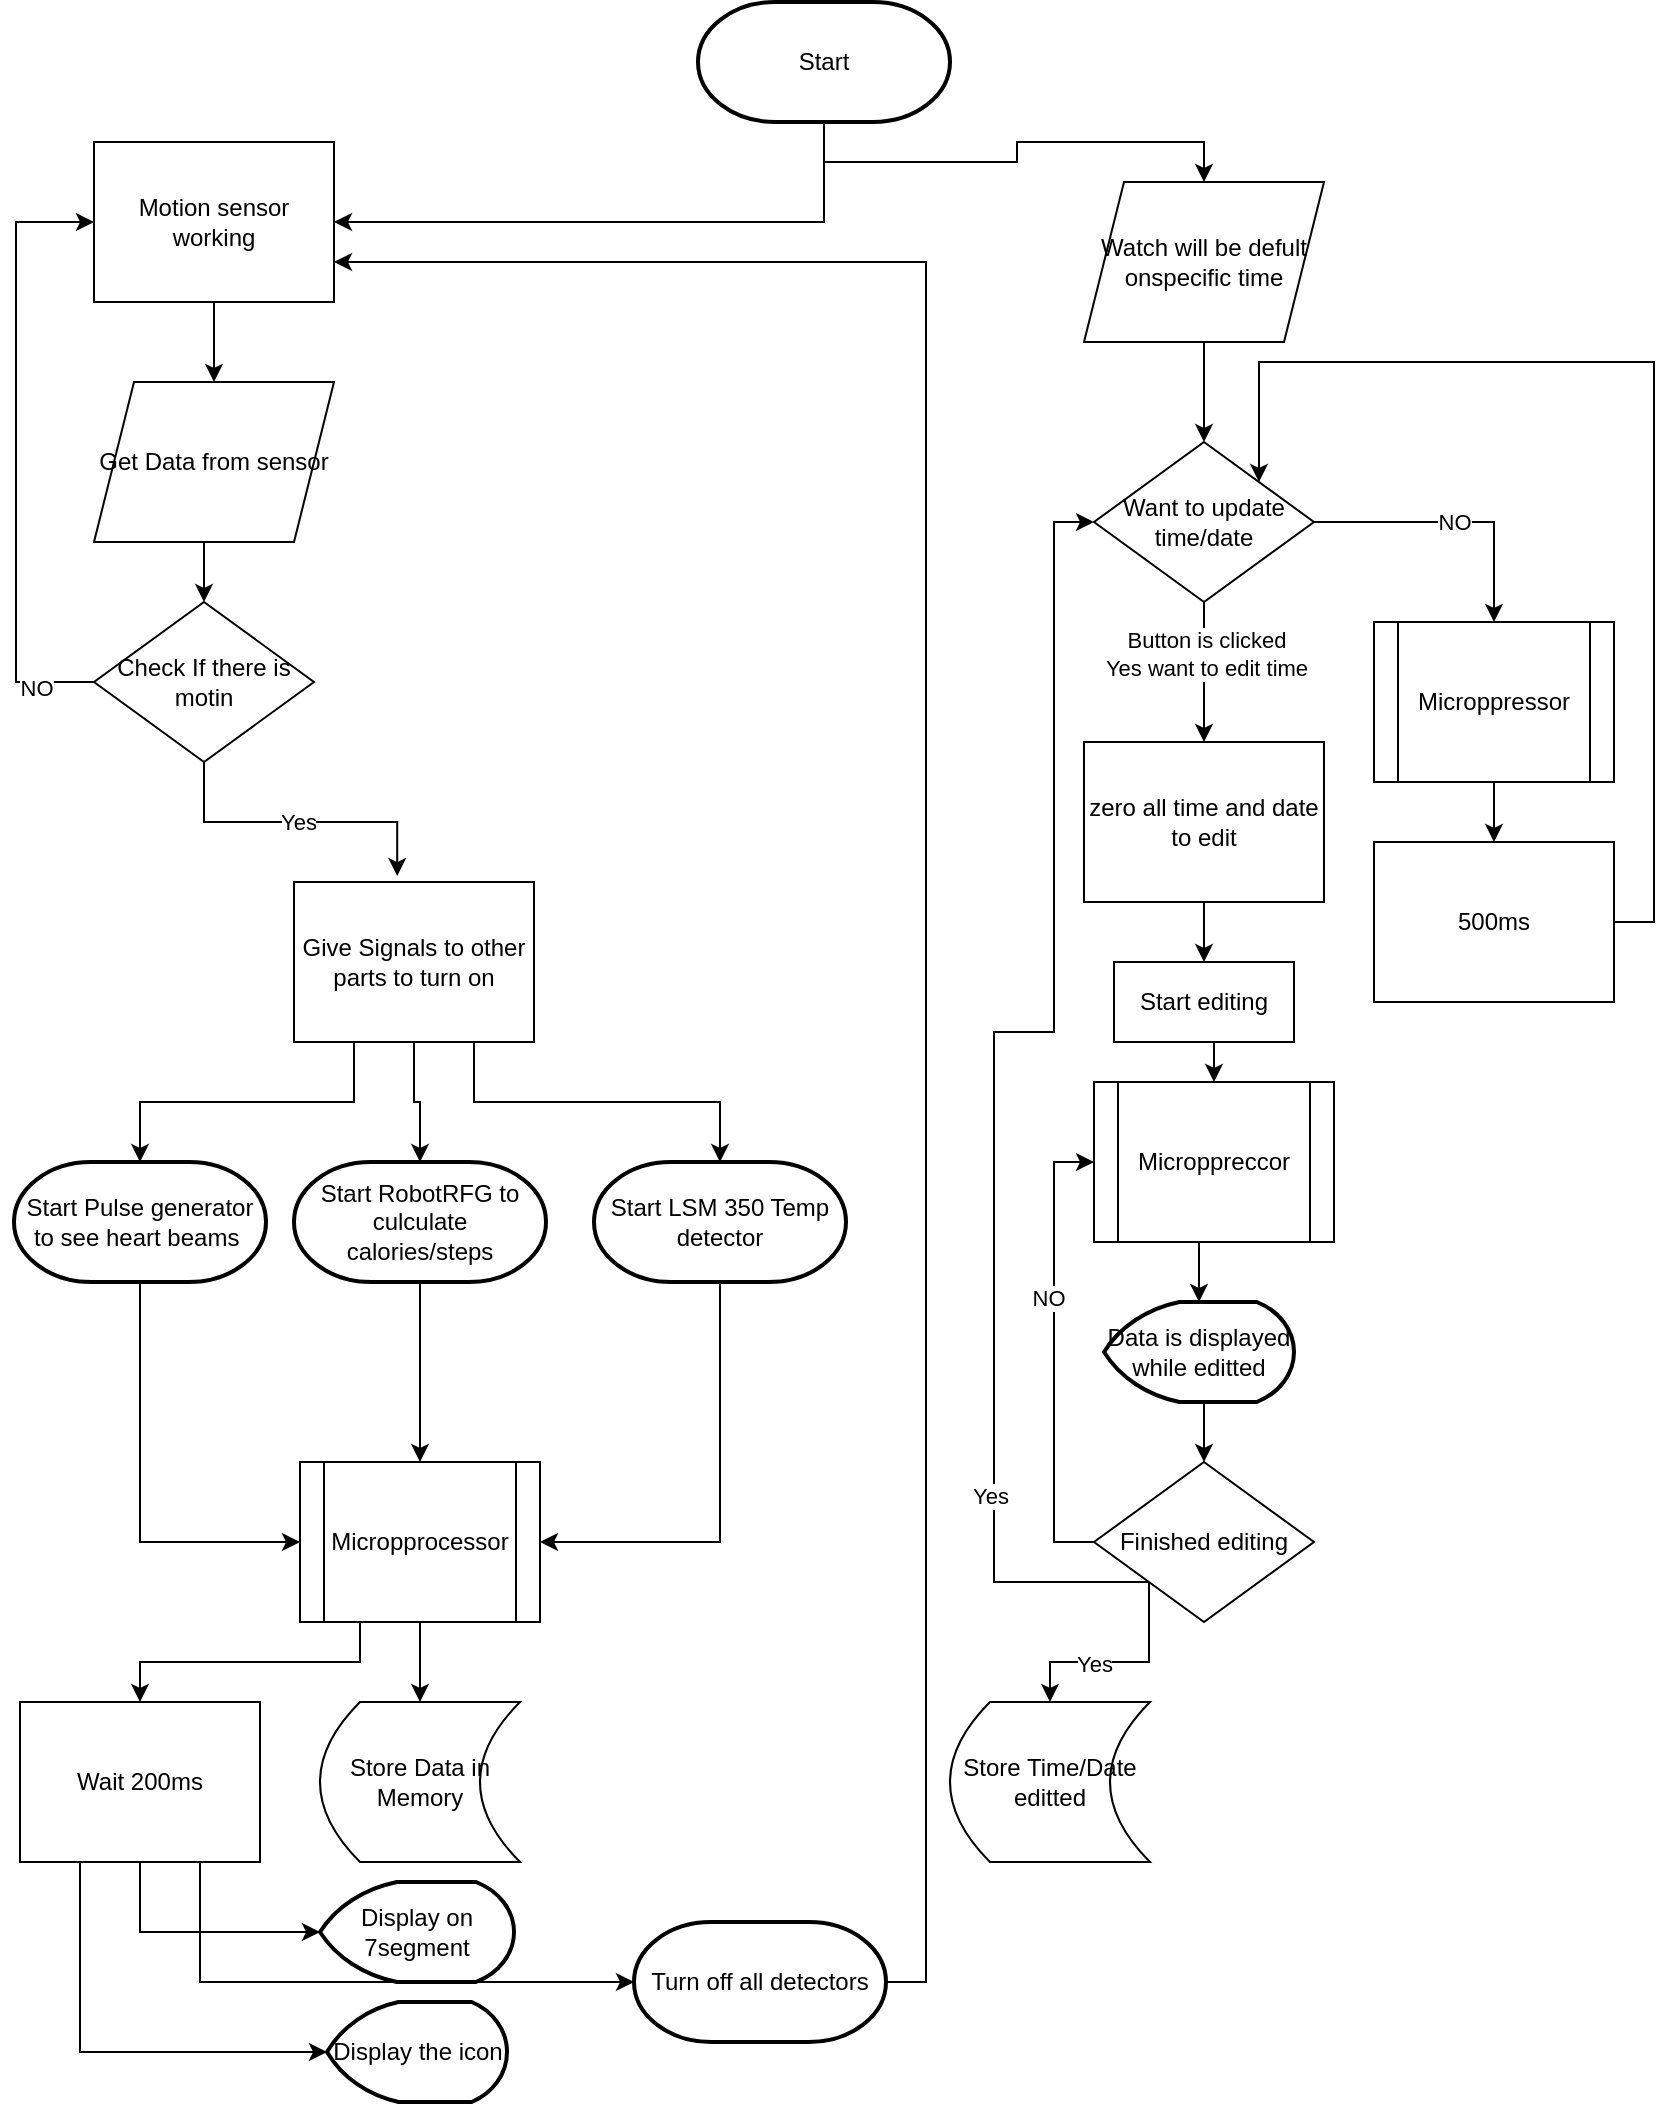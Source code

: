 <mxfile version="21.3.7" type="device">
  <diagram name="Page-1" id="T8hQwO85AfcDrDa6B6UH">
    <mxGraphModel dx="2625" dy="1288" grid="1" gridSize="10" guides="1" tooltips="1" connect="1" arrows="1" fold="1" page="1" pageScale="1" pageWidth="850" pageHeight="1100" math="0" shadow="0">
      <root>
        <mxCell id="0" />
        <mxCell id="1" parent="0" />
        <mxCell id="SdT0nF-kyyPHbocLw20B-12" style="edgeStyle=orthogonalEdgeStyle;rounded=0;orthogonalLoop=1;jettySize=auto;html=1;exitX=0.5;exitY=1;exitDx=0;exitDy=0;exitPerimeter=0;entryX=1;entryY=0.5;entryDx=0;entryDy=0;" edge="1" parent="1" source="SdT0nF-kyyPHbocLw20B-5" target="SdT0nF-kyyPHbocLw20B-8">
          <mxGeometry relative="1" as="geometry" />
        </mxCell>
        <mxCell id="SdT0nF-kyyPHbocLw20B-44" style="edgeStyle=orthogonalEdgeStyle;rounded=0;orthogonalLoop=1;jettySize=auto;html=1;exitX=0.5;exitY=1;exitDx=0;exitDy=0;exitPerimeter=0;" edge="1" parent="1" source="SdT0nF-kyyPHbocLw20B-5">
          <mxGeometry relative="1" as="geometry">
            <mxPoint x="425.333" y="70.667" as="targetPoint" />
          </mxGeometry>
        </mxCell>
        <mxCell id="SdT0nF-kyyPHbocLw20B-49" style="edgeStyle=orthogonalEdgeStyle;rounded=0;orthogonalLoop=1;jettySize=auto;html=1;exitX=0.5;exitY=1;exitDx=0;exitDy=0;exitPerimeter=0;entryX=0.5;entryY=0;entryDx=0;entryDy=0;" edge="1" parent="1" source="SdT0nF-kyyPHbocLw20B-5" target="SdT0nF-kyyPHbocLw20B-46">
          <mxGeometry relative="1" as="geometry" />
        </mxCell>
        <mxCell id="SdT0nF-kyyPHbocLw20B-5" value="Start" style="strokeWidth=2;html=1;shape=mxgraph.flowchart.terminator;whiteSpace=wrap;" vertex="1" parent="1">
          <mxGeometry x="362" y="10" width="126" height="60" as="geometry" />
        </mxCell>
        <mxCell id="SdT0nF-kyyPHbocLw20B-13" style="edgeStyle=orthogonalEdgeStyle;rounded=0;orthogonalLoop=1;jettySize=auto;html=1;exitX=0;exitY=0.5;exitDx=0;exitDy=0;entryX=0;entryY=0.5;entryDx=0;entryDy=0;" edge="1" parent="1" source="SdT0nF-kyyPHbocLw20B-7" target="SdT0nF-kyyPHbocLw20B-8">
          <mxGeometry relative="1" as="geometry">
            <mxPoint x="20" y="50" as="targetPoint" />
            <Array as="points">
              <mxPoint x="21" y="350" />
              <mxPoint x="21" y="120" />
            </Array>
          </mxGeometry>
        </mxCell>
        <mxCell id="SdT0nF-kyyPHbocLw20B-14" value="NO" style="edgeLabel;html=1;align=center;verticalAlign=middle;resizable=0;points=[];" vertex="1" connectable="0" parent="SdT0nF-kyyPHbocLw20B-13">
          <mxGeometry x="-0.809" y="3" relative="1" as="geometry">
            <mxPoint as="offset" />
          </mxGeometry>
        </mxCell>
        <mxCell id="SdT0nF-kyyPHbocLw20B-15" value="Yes" style="edgeStyle=orthogonalEdgeStyle;rounded=0;orthogonalLoop=1;jettySize=auto;html=1;exitX=0.5;exitY=1;exitDx=0;exitDy=0;entryX=0.43;entryY=-0.037;entryDx=0;entryDy=0;entryPerimeter=0;" edge="1" parent="1" source="SdT0nF-kyyPHbocLw20B-7" target="SdT0nF-kyyPHbocLw20B-18">
          <mxGeometry relative="1" as="geometry">
            <mxPoint x="213" y="450" as="targetPoint" />
          </mxGeometry>
        </mxCell>
        <mxCell id="SdT0nF-kyyPHbocLw20B-7" value="Check If there is motin" style="rhombus;whiteSpace=wrap;html=1;" vertex="1" parent="1">
          <mxGeometry x="60" y="310" width="110" height="80" as="geometry" />
        </mxCell>
        <mxCell id="SdT0nF-kyyPHbocLw20B-10" style="edgeStyle=orthogonalEdgeStyle;rounded=0;orthogonalLoop=1;jettySize=auto;html=1;exitX=0.5;exitY=1;exitDx=0;exitDy=0;entryX=0.5;entryY=0;entryDx=0;entryDy=0;" edge="1" parent="1" source="SdT0nF-kyyPHbocLw20B-8" target="SdT0nF-kyyPHbocLw20B-9">
          <mxGeometry relative="1" as="geometry" />
        </mxCell>
        <mxCell id="SdT0nF-kyyPHbocLw20B-8" value="Motion sensor working" style="rounded=0;whiteSpace=wrap;html=1;" vertex="1" parent="1">
          <mxGeometry x="60" y="80" width="120" height="80" as="geometry" />
        </mxCell>
        <mxCell id="SdT0nF-kyyPHbocLw20B-11" style="edgeStyle=orthogonalEdgeStyle;rounded=0;orthogonalLoop=1;jettySize=auto;html=1;exitX=0.5;exitY=1;exitDx=0;exitDy=0;entryX=0.5;entryY=0;entryDx=0;entryDy=0;" edge="1" parent="1" source="SdT0nF-kyyPHbocLw20B-9" target="SdT0nF-kyyPHbocLw20B-7">
          <mxGeometry relative="1" as="geometry" />
        </mxCell>
        <mxCell id="SdT0nF-kyyPHbocLw20B-9" value="Get Data from sensor" style="shape=parallelogram;perimeter=parallelogramPerimeter;whiteSpace=wrap;html=1;fixedSize=1;" vertex="1" parent="1">
          <mxGeometry x="60" y="200" width="120" height="80" as="geometry" />
        </mxCell>
        <mxCell id="SdT0nF-kyyPHbocLw20B-19" style="edgeStyle=orthogonalEdgeStyle;rounded=0;orthogonalLoop=1;jettySize=auto;html=1;exitX=0.25;exitY=1;exitDx=0;exitDy=0;entryX=0.5;entryY=0;entryDx=0;entryDy=0;entryPerimeter=0;" edge="1" parent="1" source="SdT0nF-kyyPHbocLw20B-18" target="SdT0nF-kyyPHbocLw20B-20">
          <mxGeometry relative="1" as="geometry">
            <mxPoint x="80" y="590" as="targetPoint" />
          </mxGeometry>
        </mxCell>
        <mxCell id="SdT0nF-kyyPHbocLw20B-22" style="edgeStyle=orthogonalEdgeStyle;rounded=0;orthogonalLoop=1;jettySize=auto;html=1;exitX=0.5;exitY=1;exitDx=0;exitDy=0;entryX=0.5;entryY=0;entryDx=0;entryDy=0;entryPerimeter=0;" edge="1" parent="1" source="SdT0nF-kyyPHbocLw20B-18" target="SdT0nF-kyyPHbocLw20B-21">
          <mxGeometry relative="1" as="geometry" />
        </mxCell>
        <mxCell id="SdT0nF-kyyPHbocLw20B-24" style="edgeStyle=orthogonalEdgeStyle;rounded=0;orthogonalLoop=1;jettySize=auto;html=1;exitX=0.75;exitY=1;exitDx=0;exitDy=0;entryX=0.5;entryY=0;entryDx=0;entryDy=0;entryPerimeter=0;" edge="1" parent="1" source="SdT0nF-kyyPHbocLw20B-18" target="SdT0nF-kyyPHbocLw20B-23">
          <mxGeometry relative="1" as="geometry" />
        </mxCell>
        <mxCell id="SdT0nF-kyyPHbocLw20B-18" value="Give Signals to other parts to turn on" style="rounded=0;whiteSpace=wrap;html=1;" vertex="1" parent="1">
          <mxGeometry x="160" y="450" width="120" height="80" as="geometry" />
        </mxCell>
        <mxCell id="SdT0nF-kyyPHbocLw20B-26" style="edgeStyle=orthogonalEdgeStyle;rounded=0;orthogonalLoop=1;jettySize=auto;html=1;exitX=0.5;exitY=1;exitDx=0;exitDy=0;exitPerimeter=0;entryX=0;entryY=0.5;entryDx=0;entryDy=0;" edge="1" parent="1" source="SdT0nF-kyyPHbocLw20B-20" target="SdT0nF-kyyPHbocLw20B-25">
          <mxGeometry relative="1" as="geometry" />
        </mxCell>
        <mxCell id="SdT0nF-kyyPHbocLw20B-20" value="Start Pulse generator&lt;br&gt;to see heart beams&amp;nbsp;" style="strokeWidth=2;html=1;shape=mxgraph.flowchart.terminator;whiteSpace=wrap;" vertex="1" parent="1">
          <mxGeometry x="20" y="590" width="126" height="60" as="geometry" />
        </mxCell>
        <mxCell id="SdT0nF-kyyPHbocLw20B-27" style="edgeStyle=orthogonalEdgeStyle;rounded=0;orthogonalLoop=1;jettySize=auto;html=1;exitX=0.5;exitY=1;exitDx=0;exitDy=0;exitPerimeter=0;entryX=0.5;entryY=0;entryDx=0;entryDy=0;" edge="1" parent="1" source="SdT0nF-kyyPHbocLw20B-21" target="SdT0nF-kyyPHbocLw20B-25">
          <mxGeometry relative="1" as="geometry" />
        </mxCell>
        <mxCell id="SdT0nF-kyyPHbocLw20B-21" value="Start RobotRFG to culculate calories/steps" style="strokeWidth=2;html=1;shape=mxgraph.flowchart.terminator;whiteSpace=wrap;" vertex="1" parent="1">
          <mxGeometry x="160" y="590" width="126" height="60" as="geometry" />
        </mxCell>
        <mxCell id="SdT0nF-kyyPHbocLw20B-28" style="edgeStyle=orthogonalEdgeStyle;rounded=0;orthogonalLoop=1;jettySize=auto;html=1;exitX=0.5;exitY=1;exitDx=0;exitDy=0;exitPerimeter=0;entryX=1;entryY=0.5;entryDx=0;entryDy=0;" edge="1" parent="1" source="SdT0nF-kyyPHbocLw20B-23" target="SdT0nF-kyyPHbocLw20B-25">
          <mxGeometry relative="1" as="geometry" />
        </mxCell>
        <mxCell id="SdT0nF-kyyPHbocLw20B-23" value="Start LSM 350 Temp detector" style="strokeWidth=2;html=1;shape=mxgraph.flowchart.terminator;whiteSpace=wrap;" vertex="1" parent="1">
          <mxGeometry x="310" y="590" width="126" height="60" as="geometry" />
        </mxCell>
        <mxCell id="SdT0nF-kyyPHbocLw20B-29" style="edgeStyle=orthogonalEdgeStyle;rounded=0;orthogonalLoop=1;jettySize=auto;html=1;exitX=0.5;exitY=1;exitDx=0;exitDy=0;" edge="1" parent="1" source="SdT0nF-kyyPHbocLw20B-25">
          <mxGeometry relative="1" as="geometry">
            <mxPoint x="223" y="860" as="targetPoint" />
          </mxGeometry>
        </mxCell>
        <mxCell id="SdT0nF-kyyPHbocLw20B-33" style="edgeStyle=orthogonalEdgeStyle;rounded=0;orthogonalLoop=1;jettySize=auto;html=1;exitX=0.25;exitY=1;exitDx=0;exitDy=0;entryX=0.5;entryY=0;entryDx=0;entryDy=0;" edge="1" parent="1" source="SdT0nF-kyyPHbocLw20B-25" target="SdT0nF-kyyPHbocLw20B-32">
          <mxGeometry relative="1" as="geometry" />
        </mxCell>
        <mxCell id="SdT0nF-kyyPHbocLw20B-25" value="Micropprocessor" style="shape=process;whiteSpace=wrap;html=1;backgroundOutline=1;" vertex="1" parent="1">
          <mxGeometry x="163" y="740" width="120" height="80" as="geometry" />
        </mxCell>
        <mxCell id="SdT0nF-kyyPHbocLw20B-30" value="Store Data in Memory" style="shape=dataStorage;whiteSpace=wrap;html=1;fixedSize=1;" vertex="1" parent="1">
          <mxGeometry x="173" y="860" width="100" height="80" as="geometry" />
        </mxCell>
        <mxCell id="SdT0nF-kyyPHbocLw20B-35" style="edgeStyle=orthogonalEdgeStyle;rounded=0;orthogonalLoop=1;jettySize=auto;html=1;exitX=0.5;exitY=1;exitDx=0;exitDy=0;entryX=0;entryY=0.5;entryDx=0;entryDy=0;entryPerimeter=0;" edge="1" parent="1" source="SdT0nF-kyyPHbocLw20B-32" target="SdT0nF-kyyPHbocLw20B-34">
          <mxGeometry relative="1" as="geometry" />
        </mxCell>
        <mxCell id="SdT0nF-kyyPHbocLw20B-37" style="edgeStyle=orthogonalEdgeStyle;rounded=0;orthogonalLoop=1;jettySize=auto;html=1;exitX=0.25;exitY=1;exitDx=0;exitDy=0;entryX=0;entryY=0.5;entryDx=0;entryDy=0;entryPerimeter=0;" edge="1" parent="1" source="SdT0nF-kyyPHbocLw20B-32" target="SdT0nF-kyyPHbocLw20B-36">
          <mxGeometry relative="1" as="geometry" />
        </mxCell>
        <mxCell id="SdT0nF-kyyPHbocLw20B-42" style="edgeStyle=orthogonalEdgeStyle;rounded=0;orthogonalLoop=1;jettySize=auto;html=1;exitX=0.75;exitY=1;exitDx=0;exitDy=0;entryX=0;entryY=0.5;entryDx=0;entryDy=0;entryPerimeter=0;" edge="1" parent="1" source="SdT0nF-kyyPHbocLw20B-32" target="SdT0nF-kyyPHbocLw20B-39">
          <mxGeometry relative="1" as="geometry" />
        </mxCell>
        <mxCell id="SdT0nF-kyyPHbocLw20B-32" value="Wait 200ms" style="rounded=0;whiteSpace=wrap;html=1;" vertex="1" parent="1">
          <mxGeometry x="23" y="860" width="120" height="80" as="geometry" />
        </mxCell>
        <mxCell id="SdT0nF-kyyPHbocLw20B-34" value="Display on 7segment" style="strokeWidth=2;html=1;shape=mxgraph.flowchart.display;whiteSpace=wrap;" vertex="1" parent="1">
          <mxGeometry x="173" y="950" width="97" height="50" as="geometry" />
        </mxCell>
        <mxCell id="SdT0nF-kyyPHbocLw20B-36" value="Display the icon" style="strokeWidth=2;html=1;shape=mxgraph.flowchart.display;whiteSpace=wrap;" vertex="1" parent="1">
          <mxGeometry x="176.5" y="1010" width="90" height="50" as="geometry" />
        </mxCell>
        <mxCell id="SdT0nF-kyyPHbocLw20B-43" style="edgeStyle=orthogonalEdgeStyle;rounded=0;orthogonalLoop=1;jettySize=auto;html=1;exitX=1;exitY=0.5;exitDx=0;exitDy=0;exitPerimeter=0;entryX=1;entryY=0.75;entryDx=0;entryDy=0;" edge="1" parent="1" source="SdT0nF-kyyPHbocLw20B-39" target="SdT0nF-kyyPHbocLw20B-8">
          <mxGeometry relative="1" as="geometry" />
        </mxCell>
        <mxCell id="SdT0nF-kyyPHbocLw20B-39" value="Turn off all detectors" style="strokeWidth=2;html=1;shape=mxgraph.flowchart.terminator;whiteSpace=wrap;" vertex="1" parent="1">
          <mxGeometry x="330" y="970" width="126" height="60" as="geometry" />
        </mxCell>
        <mxCell id="SdT0nF-kyyPHbocLw20B-47" style="edgeStyle=orthogonalEdgeStyle;rounded=0;orthogonalLoop=1;jettySize=auto;html=1;exitX=0.5;exitY=1;exitDx=0;exitDy=0;" edge="1" parent="1" source="SdT0nF-kyyPHbocLw20B-45" target="SdT0nF-kyyPHbocLw20B-48">
          <mxGeometry relative="1" as="geometry">
            <mxPoint x="614.667" y="350" as="targetPoint" />
          </mxGeometry>
        </mxCell>
        <mxCell id="SdT0nF-kyyPHbocLw20B-51" value="Button is clicked&lt;br&gt;Yes want to edit time" style="edgeLabel;html=1;align=center;verticalAlign=middle;resizable=0;points=[];" vertex="1" connectable="0" parent="SdT0nF-kyyPHbocLw20B-47">
          <mxGeometry x="-0.277" y="1" relative="1" as="geometry">
            <mxPoint as="offset" />
          </mxGeometry>
        </mxCell>
        <mxCell id="SdT0nF-kyyPHbocLw20B-74" style="edgeStyle=orthogonalEdgeStyle;rounded=0;orthogonalLoop=1;jettySize=auto;html=1;exitX=1;exitY=0.5;exitDx=0;exitDy=0;" edge="1" parent="1" source="SdT0nF-kyyPHbocLw20B-45" target="SdT0nF-kyyPHbocLw20B-76">
          <mxGeometry relative="1" as="geometry">
            <mxPoint x="760" y="320" as="targetPoint" />
          </mxGeometry>
        </mxCell>
        <mxCell id="SdT0nF-kyyPHbocLw20B-75" value="NO" style="edgeLabel;html=1;align=center;verticalAlign=middle;resizable=0;points=[];" vertex="1" connectable="0" parent="SdT0nF-kyyPHbocLw20B-74">
          <mxGeometry x="-0.008" relative="1" as="geometry">
            <mxPoint as="offset" />
          </mxGeometry>
        </mxCell>
        <mxCell id="SdT0nF-kyyPHbocLw20B-45" value="Want to update time/date" style="rhombus;whiteSpace=wrap;html=1;" vertex="1" parent="1">
          <mxGeometry x="560" y="230" width="110" height="80" as="geometry" />
        </mxCell>
        <mxCell id="SdT0nF-kyyPHbocLw20B-50" style="edgeStyle=orthogonalEdgeStyle;rounded=0;orthogonalLoop=1;jettySize=auto;html=1;exitX=0.5;exitY=1;exitDx=0;exitDy=0;entryX=0.5;entryY=0;entryDx=0;entryDy=0;" edge="1" parent="1" source="SdT0nF-kyyPHbocLw20B-46" target="SdT0nF-kyyPHbocLw20B-45">
          <mxGeometry relative="1" as="geometry" />
        </mxCell>
        <mxCell id="SdT0nF-kyyPHbocLw20B-46" value="Watch will be defult onspecific time" style="shape=parallelogram;perimeter=parallelogramPerimeter;whiteSpace=wrap;html=1;fixedSize=1;" vertex="1" parent="1">
          <mxGeometry x="555" y="100" width="120" height="80" as="geometry" />
        </mxCell>
        <mxCell id="SdT0nF-kyyPHbocLw20B-58" style="edgeStyle=orthogonalEdgeStyle;rounded=0;orthogonalLoop=1;jettySize=auto;html=1;exitX=0.5;exitY=1;exitDx=0;exitDy=0;entryX=0.5;entryY=0;entryDx=0;entryDy=0;" edge="1" parent="1" source="SdT0nF-kyyPHbocLw20B-48" target="SdT0nF-kyyPHbocLw20B-56">
          <mxGeometry relative="1" as="geometry" />
        </mxCell>
        <mxCell id="SdT0nF-kyyPHbocLw20B-48" value="zero all time and date to edit" style="rounded=0;whiteSpace=wrap;html=1;" vertex="1" parent="1">
          <mxGeometry x="554.997" y="380" width="120" height="80" as="geometry" />
        </mxCell>
        <mxCell id="SdT0nF-kyyPHbocLw20B-66" style="edgeStyle=orthogonalEdgeStyle;rounded=0;orthogonalLoop=1;jettySize=auto;html=1;exitX=0.5;exitY=1;exitDx=0;exitDy=0;exitPerimeter=0;entryX=0.5;entryY=0;entryDx=0;entryDy=0;" edge="1" parent="1" source="SdT0nF-kyyPHbocLw20B-54" target="SdT0nF-kyyPHbocLw20B-63">
          <mxGeometry relative="1" as="geometry" />
        </mxCell>
        <mxCell id="SdT0nF-kyyPHbocLw20B-54" value="Data is displayed while editted" style="strokeWidth=2;html=1;shape=mxgraph.flowchart.display;whiteSpace=wrap;" vertex="1" parent="1">
          <mxGeometry x="565" y="660" width="95" height="50" as="geometry" />
        </mxCell>
        <mxCell id="SdT0nF-kyyPHbocLw20B-64" style="edgeStyle=orthogonalEdgeStyle;rounded=0;orthogonalLoop=1;jettySize=auto;html=1;exitX=0.5;exitY=1;exitDx=0;exitDy=0;entryX=0.5;entryY=0;entryDx=0;entryDy=0;" edge="1" parent="1" source="SdT0nF-kyyPHbocLw20B-56" target="SdT0nF-kyyPHbocLw20B-61">
          <mxGeometry relative="1" as="geometry" />
        </mxCell>
        <mxCell id="SdT0nF-kyyPHbocLw20B-56" value="Start editing" style="whiteSpace=wrap;html=1;" vertex="1" parent="1">
          <mxGeometry x="570" y="490" width="90" height="40" as="geometry" />
        </mxCell>
        <mxCell id="SdT0nF-kyyPHbocLw20B-65" style="edgeStyle=orthogonalEdgeStyle;rounded=0;orthogonalLoop=1;jettySize=auto;html=1;exitX=0.5;exitY=1;exitDx=0;exitDy=0;entryX=0.5;entryY=0;entryDx=0;entryDy=0;entryPerimeter=0;" edge="1" parent="1" source="SdT0nF-kyyPHbocLw20B-61" target="SdT0nF-kyyPHbocLw20B-54">
          <mxGeometry relative="1" as="geometry" />
        </mxCell>
        <mxCell id="SdT0nF-kyyPHbocLw20B-61" value="Microppreccor" style="shape=process;whiteSpace=wrap;html=1;backgroundOutline=1;" vertex="1" parent="1">
          <mxGeometry x="559.997" y="550" width="120" height="80" as="geometry" />
        </mxCell>
        <mxCell id="SdT0nF-kyyPHbocLw20B-67" style="edgeStyle=orthogonalEdgeStyle;rounded=0;orthogonalLoop=1;jettySize=auto;html=1;exitX=0;exitY=0.5;exitDx=0;exitDy=0;entryX=0;entryY=0.5;entryDx=0;entryDy=0;" edge="1" parent="1" source="SdT0nF-kyyPHbocLw20B-63" target="SdT0nF-kyyPHbocLw20B-61">
          <mxGeometry relative="1" as="geometry" />
        </mxCell>
        <mxCell id="SdT0nF-kyyPHbocLw20B-68" value="NO" style="edgeLabel;html=1;align=center;verticalAlign=middle;resizable=0;points=[];" vertex="1" connectable="0" parent="SdT0nF-kyyPHbocLw20B-67">
          <mxGeometry x="0.241" y="3" relative="1" as="geometry">
            <mxPoint as="offset" />
          </mxGeometry>
        </mxCell>
        <mxCell id="SdT0nF-kyyPHbocLw20B-69" style="edgeStyle=orthogonalEdgeStyle;rounded=0;orthogonalLoop=1;jettySize=auto;html=1;exitX=0;exitY=1;exitDx=0;exitDy=0;" edge="1" parent="1" source="SdT0nF-kyyPHbocLw20B-63" target="SdT0nF-kyyPHbocLw20B-71">
          <mxGeometry relative="1" as="geometry">
            <mxPoint x="520" y="850" as="targetPoint" />
          </mxGeometry>
        </mxCell>
        <mxCell id="SdT0nF-kyyPHbocLw20B-70" value="Yes" style="edgeLabel;html=1;align=center;verticalAlign=middle;resizable=0;points=[];" vertex="1" connectable="0" parent="SdT0nF-kyyPHbocLw20B-69">
          <mxGeometry x="0.236" y="1" relative="1" as="geometry">
            <mxPoint as="offset" />
          </mxGeometry>
        </mxCell>
        <mxCell id="SdT0nF-kyyPHbocLw20B-72" style="edgeStyle=orthogonalEdgeStyle;rounded=0;orthogonalLoop=1;jettySize=auto;html=1;exitX=0;exitY=1;exitDx=0;exitDy=0;entryX=0;entryY=0.5;entryDx=0;entryDy=0;" edge="1" parent="1" source="SdT0nF-kyyPHbocLw20B-63" target="SdT0nF-kyyPHbocLw20B-45">
          <mxGeometry relative="1" as="geometry">
            <Array as="points">
              <mxPoint x="510" y="800" />
              <mxPoint x="510" y="525" />
              <mxPoint x="540" y="525" />
              <mxPoint x="540" y="270" />
            </Array>
          </mxGeometry>
        </mxCell>
        <mxCell id="SdT0nF-kyyPHbocLw20B-73" value="Yes" style="edgeLabel;html=1;align=center;verticalAlign=middle;resizable=0;points=[];" vertex="1" connectable="0" parent="SdT0nF-kyyPHbocLw20B-72">
          <mxGeometry x="-0.629" y="2" relative="1" as="geometry">
            <mxPoint y="1" as="offset" />
          </mxGeometry>
        </mxCell>
        <mxCell id="SdT0nF-kyyPHbocLw20B-63" value="Finished editing" style="rhombus;whiteSpace=wrap;html=1;" vertex="1" parent="1">
          <mxGeometry x="559.997" y="740" width="110" height="80" as="geometry" />
        </mxCell>
        <mxCell id="SdT0nF-kyyPHbocLw20B-71" value="Store Time/Date editted" style="shape=dataStorage;whiteSpace=wrap;html=1;fixedSize=1;" vertex="1" parent="1">
          <mxGeometry x="488" y="860" width="100" height="80" as="geometry" />
        </mxCell>
        <mxCell id="SdT0nF-kyyPHbocLw20B-77" style="edgeStyle=orthogonalEdgeStyle;rounded=0;orthogonalLoop=1;jettySize=auto;html=1;exitX=0.5;exitY=1;exitDx=0;exitDy=0;" edge="1" parent="1" source="SdT0nF-kyyPHbocLw20B-76" target="SdT0nF-kyyPHbocLw20B-78">
          <mxGeometry relative="1" as="geometry">
            <mxPoint x="760" y="470" as="targetPoint" />
          </mxGeometry>
        </mxCell>
        <mxCell id="SdT0nF-kyyPHbocLw20B-76" value="Microppressor" style="shape=process;whiteSpace=wrap;html=1;backgroundOutline=1;" vertex="1" parent="1">
          <mxGeometry x="700" y="320" width="120" height="80" as="geometry" />
        </mxCell>
        <mxCell id="SdT0nF-kyyPHbocLw20B-79" style="edgeStyle=orthogonalEdgeStyle;rounded=0;orthogonalLoop=1;jettySize=auto;html=1;exitX=1;exitY=0.5;exitDx=0;exitDy=0;entryX=1;entryY=0;entryDx=0;entryDy=0;" edge="1" parent="1" source="SdT0nF-kyyPHbocLw20B-78" target="SdT0nF-kyyPHbocLw20B-45">
          <mxGeometry relative="1" as="geometry">
            <Array as="points">
              <mxPoint x="840" y="470" />
              <mxPoint x="840" y="190" />
              <mxPoint x="643" y="190" />
            </Array>
          </mxGeometry>
        </mxCell>
        <mxCell id="SdT0nF-kyyPHbocLw20B-78" value="500ms" style="rounded=0;whiteSpace=wrap;html=1;" vertex="1" parent="1">
          <mxGeometry x="700" y="430" width="120" height="80" as="geometry" />
        </mxCell>
      </root>
    </mxGraphModel>
  </diagram>
</mxfile>
